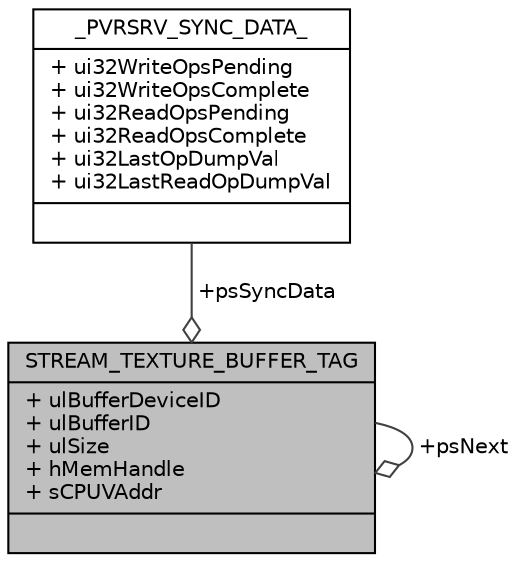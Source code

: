 digraph "STREAM_TEXTURE_BUFFER_TAG"
{
 // INTERACTIVE_SVG=YES
 // LATEX_PDF_SIZE
  bgcolor="transparent";
  edge [fontname="Helvetica",fontsize="10",labelfontname="Helvetica",labelfontsize="10"];
  node [fontname="Helvetica",fontsize="10",shape=record];
  Node1 [label="{STREAM_TEXTURE_BUFFER_TAG\n|+ ulBufferDeviceID\l+ ulBufferID\l+ ulSize\l+ hMemHandle\l+ sCPUVAddr\l|}",height=0.2,width=0.4,color="black", fillcolor="grey75", style="filled", fontcolor="black",tooltip=" "];
  Node2 -> Node1 [color="grey25",fontsize="10",style="solid",label=" +psSyncData" ,arrowhead="odiamond",fontname="Helvetica"];
  Node2 [label="{_PVRSRV_SYNC_DATA_\n|+ ui32WriteOpsPending\l+ ui32WriteOpsComplete\l+ ui32ReadOpsPending\l+ ui32ReadOpsComplete\l+ ui32LastOpDumpVal\l+ ui32LastReadOpDumpVal\l|}",height=0.2,width=0.4,color="black",URL="$df/df9/struct__PVRSRV__SYNC__DATA__.html",tooltip=" "];
  Node1 -> Node1 [color="grey25",fontsize="10",style="solid",label=" +psNext" ,arrowhead="odiamond",fontname="Helvetica"];
}
